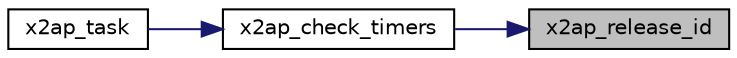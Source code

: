 digraph "x2ap_release_id"
{
 // LATEX_PDF_SIZE
  edge [fontname="Helvetica",fontsize="10",labelfontname="Helvetica",labelfontsize="10"];
  node [fontname="Helvetica",fontsize="10",shape=record];
  rankdir="RL";
  Node1 [label="x2ap_release_id",height=0.2,width=0.4,color="black", fillcolor="grey75", style="filled", fontcolor="black",tooltip=" "];
  Node1 -> Node2 [dir="back",color="midnightblue",fontsize="10",style="solid",fontname="Helvetica"];
  Node2 [label="x2ap_check_timers",height=0.2,width=0.4,color="black", fillcolor="white", style="filled",URL="$x2ap__timers_8h.html#a3d1a1781abba020b306cc5b5c349dc02",tooltip=" "];
  Node2 -> Node3 [dir="back",color="midnightblue",fontsize="10",style="solid",fontname="Helvetica"];
  Node3 [label="x2ap_task",height=0.2,width=0.4,color="black", fillcolor="white", style="filled",URL="$group__em.html#ga506144d2ebe7d0a3e05b5fd7a2baea14",tooltip=" "];
}
